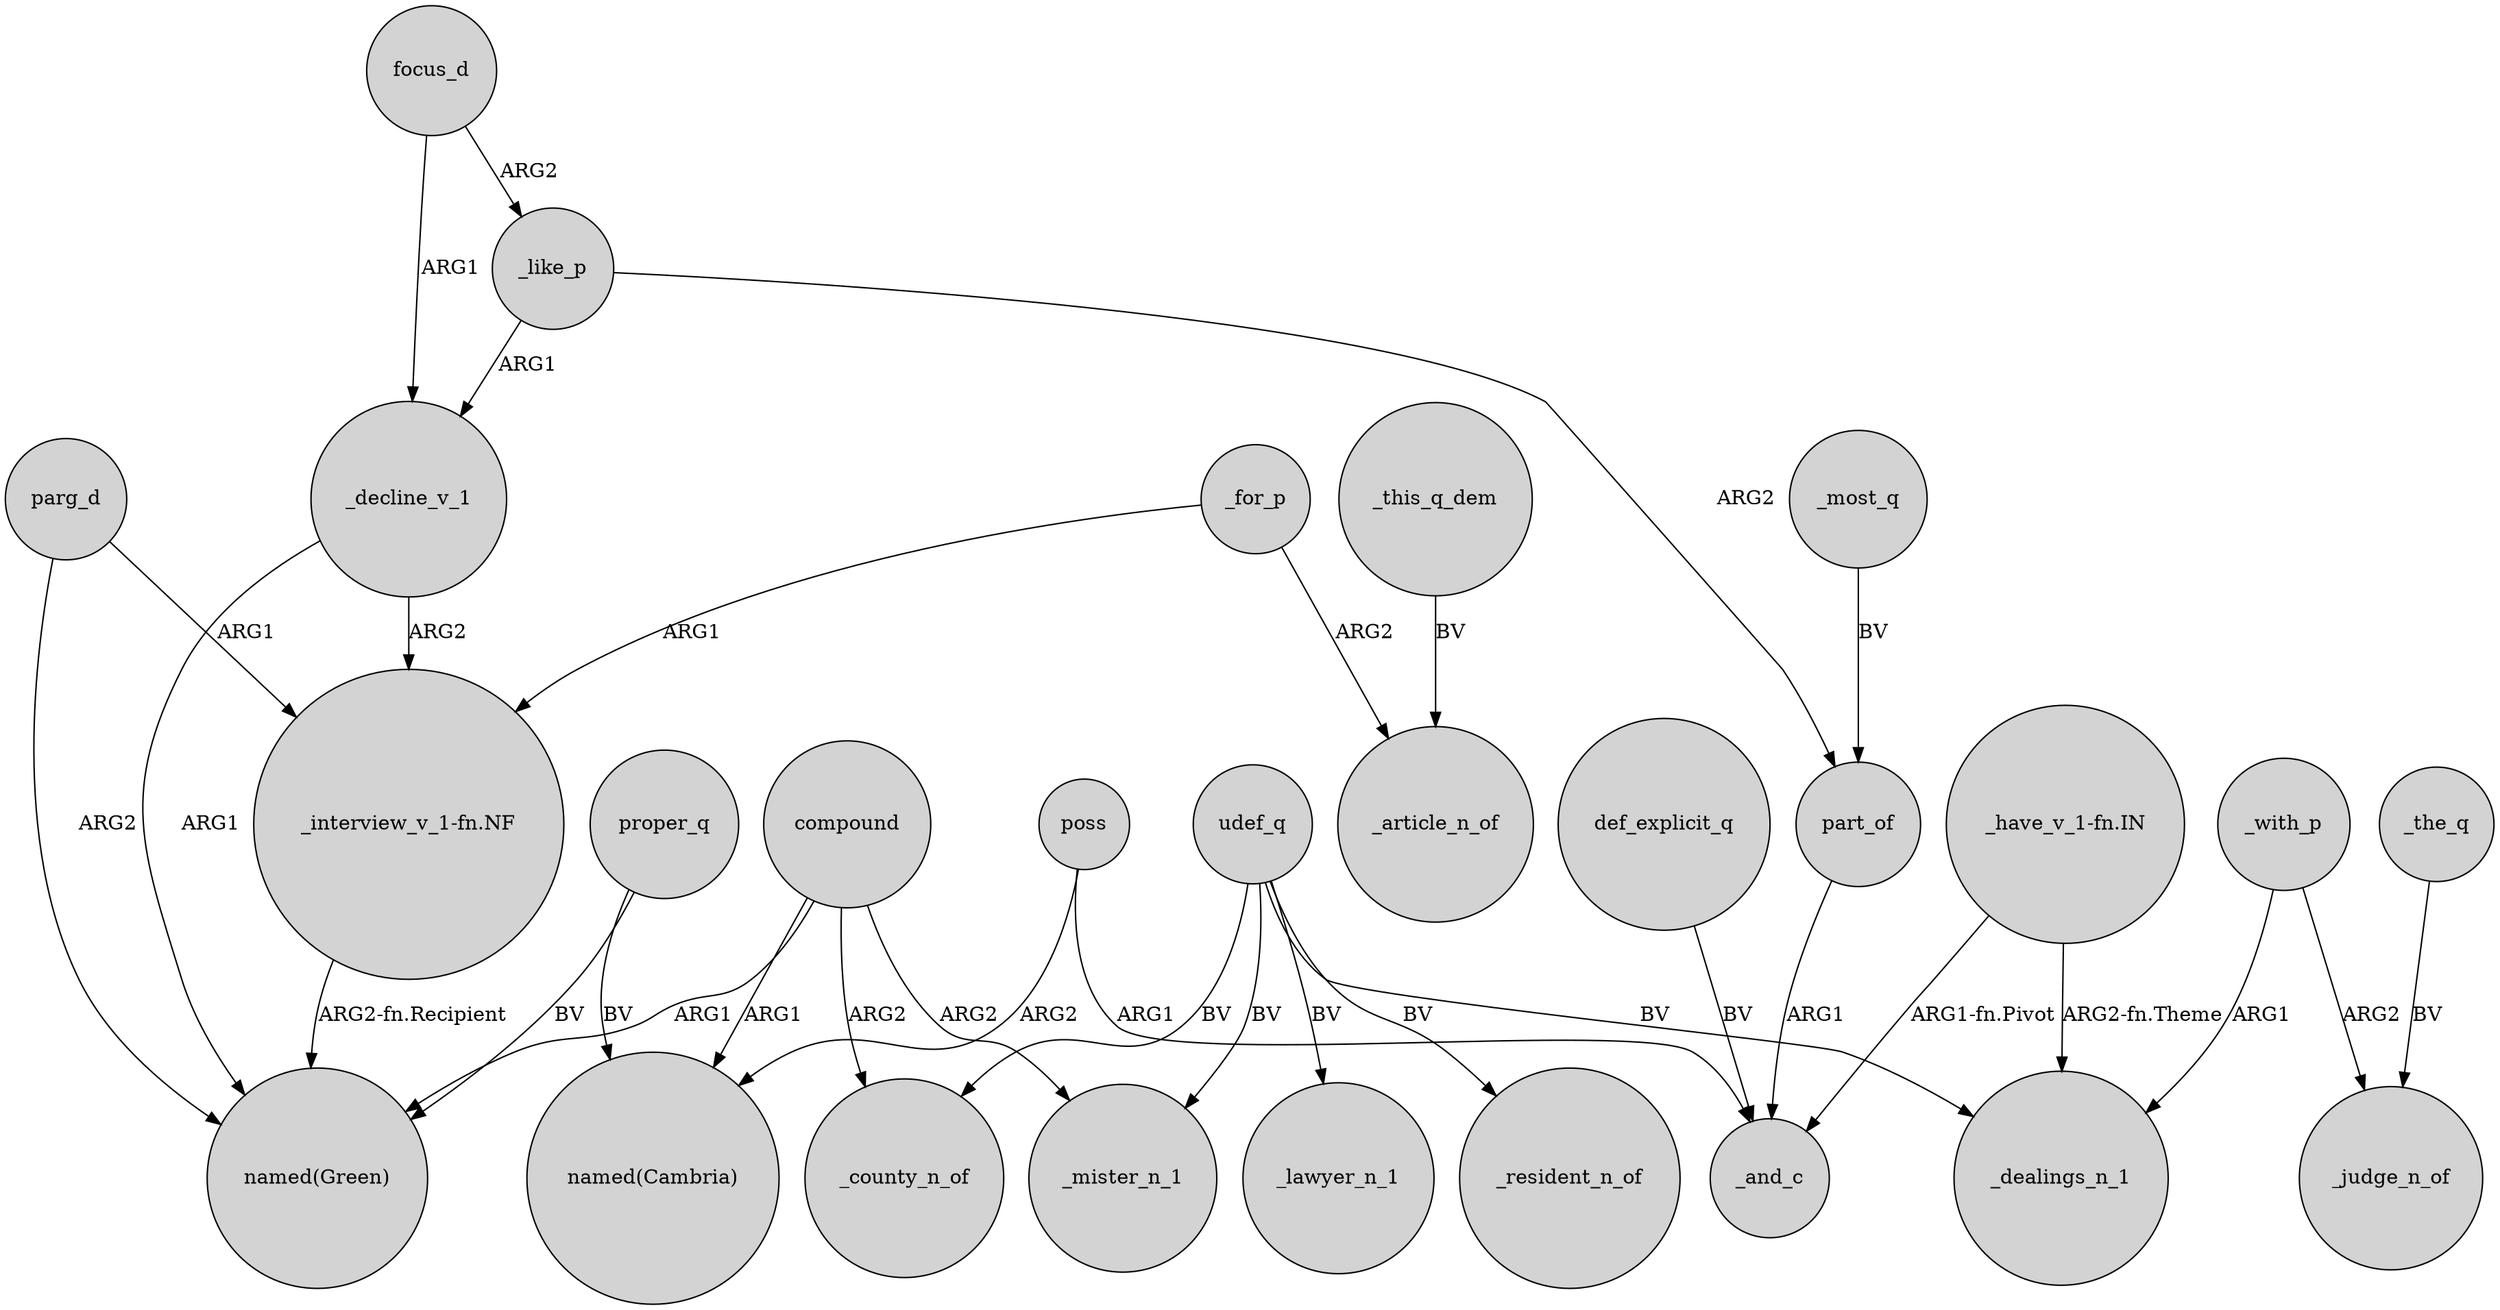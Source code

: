 digraph {
	node [shape=circle style=filled]
	parg_d -> "_interview_v_1-fn.NF" [label=ARG1]
	_decline_v_1 -> "_interview_v_1-fn.NF" [label=ARG2]
	_with_p -> _dealings_n_1 [label=ARG1]
	_this_q_dem -> _article_n_of [label=BV]
	poss -> _and_c [label=ARG1]
	focus_d -> _like_p [label=ARG2]
	"_have_v_1-fn.IN" -> _dealings_n_1 [label="ARG2-fn.Theme"]
	def_explicit_q -> _and_c [label=BV]
	compound -> _mister_n_1 [label=ARG2]
	udef_q -> _mister_n_1 [label=BV]
	compound -> _county_n_of [label=ARG2]
	poss -> "named(Cambria)" [label=ARG2]
	udef_q -> _county_n_of [label=BV]
	focus_d -> _decline_v_1 [label=ARG1]
	_like_p -> _decline_v_1 [label=ARG1]
	part_of -> _and_c [label=ARG1]
	"_interview_v_1-fn.NF" -> "named(Green)" [label="ARG2-fn.Recipient"]
	udef_q -> _resident_n_of [label=BV]
	compound -> "named(Cambria)" [label=ARG1]
	_for_p -> "_interview_v_1-fn.NF" [label=ARG1]
	compound -> "named(Green)" [label=ARG1]
	"_have_v_1-fn.IN" -> _and_c [label="ARG1-fn.Pivot"]
	proper_q -> "named(Cambria)" [label=BV]
	udef_q -> _lawyer_n_1 [label=BV]
	proper_q -> "named(Green)" [label=BV]
	_most_q -> part_of [label=BV]
	_with_p -> _judge_n_of [label=ARG2]
	_the_q -> _judge_n_of [label=BV]
	parg_d -> "named(Green)" [label=ARG2]
	udef_q -> _dealings_n_1 [label=BV]
	_for_p -> _article_n_of [label=ARG2]
	_decline_v_1 -> "named(Green)" [label=ARG1]
	_like_p -> part_of [label=ARG2]
}
